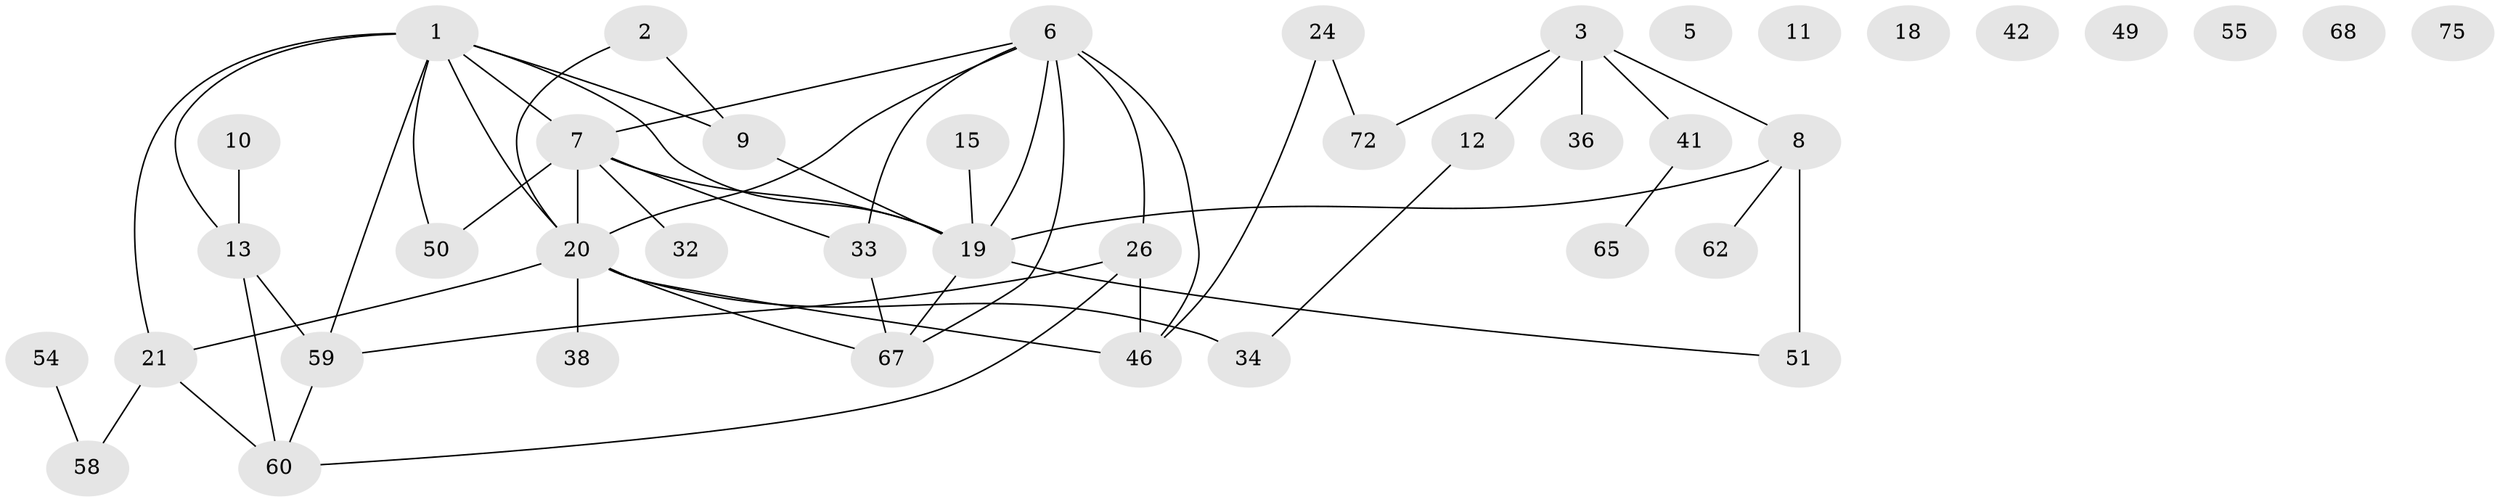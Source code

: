 // original degree distribution, {2: 0.26506024096385544, 3: 0.18072289156626506, 4: 0.21686746987951808, 0: 0.0963855421686747, 1: 0.1686746987951807, 5: 0.04819277108433735, 7: 0.012048192771084338, 8: 0.012048192771084338}
// Generated by graph-tools (version 1.1) at 2025/13/03/09/25 04:13:04]
// undirected, 41 vertices, 54 edges
graph export_dot {
graph [start="1"]
  node [color=gray90,style=filled];
  1 [super="+4+39"];
  2;
  3 [super="+64+27"];
  5;
  6 [super="+17+25"];
  7 [super="+71+52"];
  8 [super="+14+83"];
  9 [super="+16"];
  10 [super="+63+30"];
  11;
  12;
  13 [super="+47+40"];
  15;
  18;
  19 [super="+28+29+43"];
  20 [super="+23+35+48+22"];
  21 [super="+45"];
  24 [super="+31"];
  26 [super="+37"];
  32 [super="+70"];
  33 [super="+56"];
  34 [super="+44"];
  36;
  38;
  41 [super="+57"];
  42;
  46 [super="+66"];
  49;
  50;
  51;
  54;
  55;
  58;
  59;
  60 [super="+61"];
  62;
  65;
  67;
  68;
  72;
  75;
  1 -- 21;
  1 -- 9;
  1 -- 50;
  1 -- 19;
  1 -- 7;
  1 -- 59;
  1 -- 13;
  1 -- 20 [weight=3];
  2 -- 9;
  2 -- 20;
  3 -- 41;
  3 -- 8;
  3 -- 72;
  3 -- 12;
  3 -- 36;
  6 -- 46;
  6 -- 20 [weight=2];
  6 -- 19 [weight=2];
  6 -- 67;
  6 -- 26;
  6 -- 7;
  6 -- 33;
  7 -- 32;
  7 -- 33;
  7 -- 50;
  7 -- 20;
  7 -- 19;
  8 -- 51 [weight=2];
  8 -- 62;
  8 -- 19;
  9 -- 19;
  10 -- 13;
  12 -- 34;
  13 -- 59 [weight=2];
  13 -- 60;
  15 -- 19;
  19 -- 67;
  19 -- 51;
  20 -- 67;
  20 -- 38;
  20 -- 46;
  20 -- 21;
  20 -- 34 [weight=2];
  21 -- 58;
  21 -- 60;
  24 -- 72;
  24 -- 46;
  26 -- 59;
  26 -- 46;
  26 -- 60;
  33 -- 67;
  41 -- 65;
  54 -- 58;
  59 -- 60;
}
